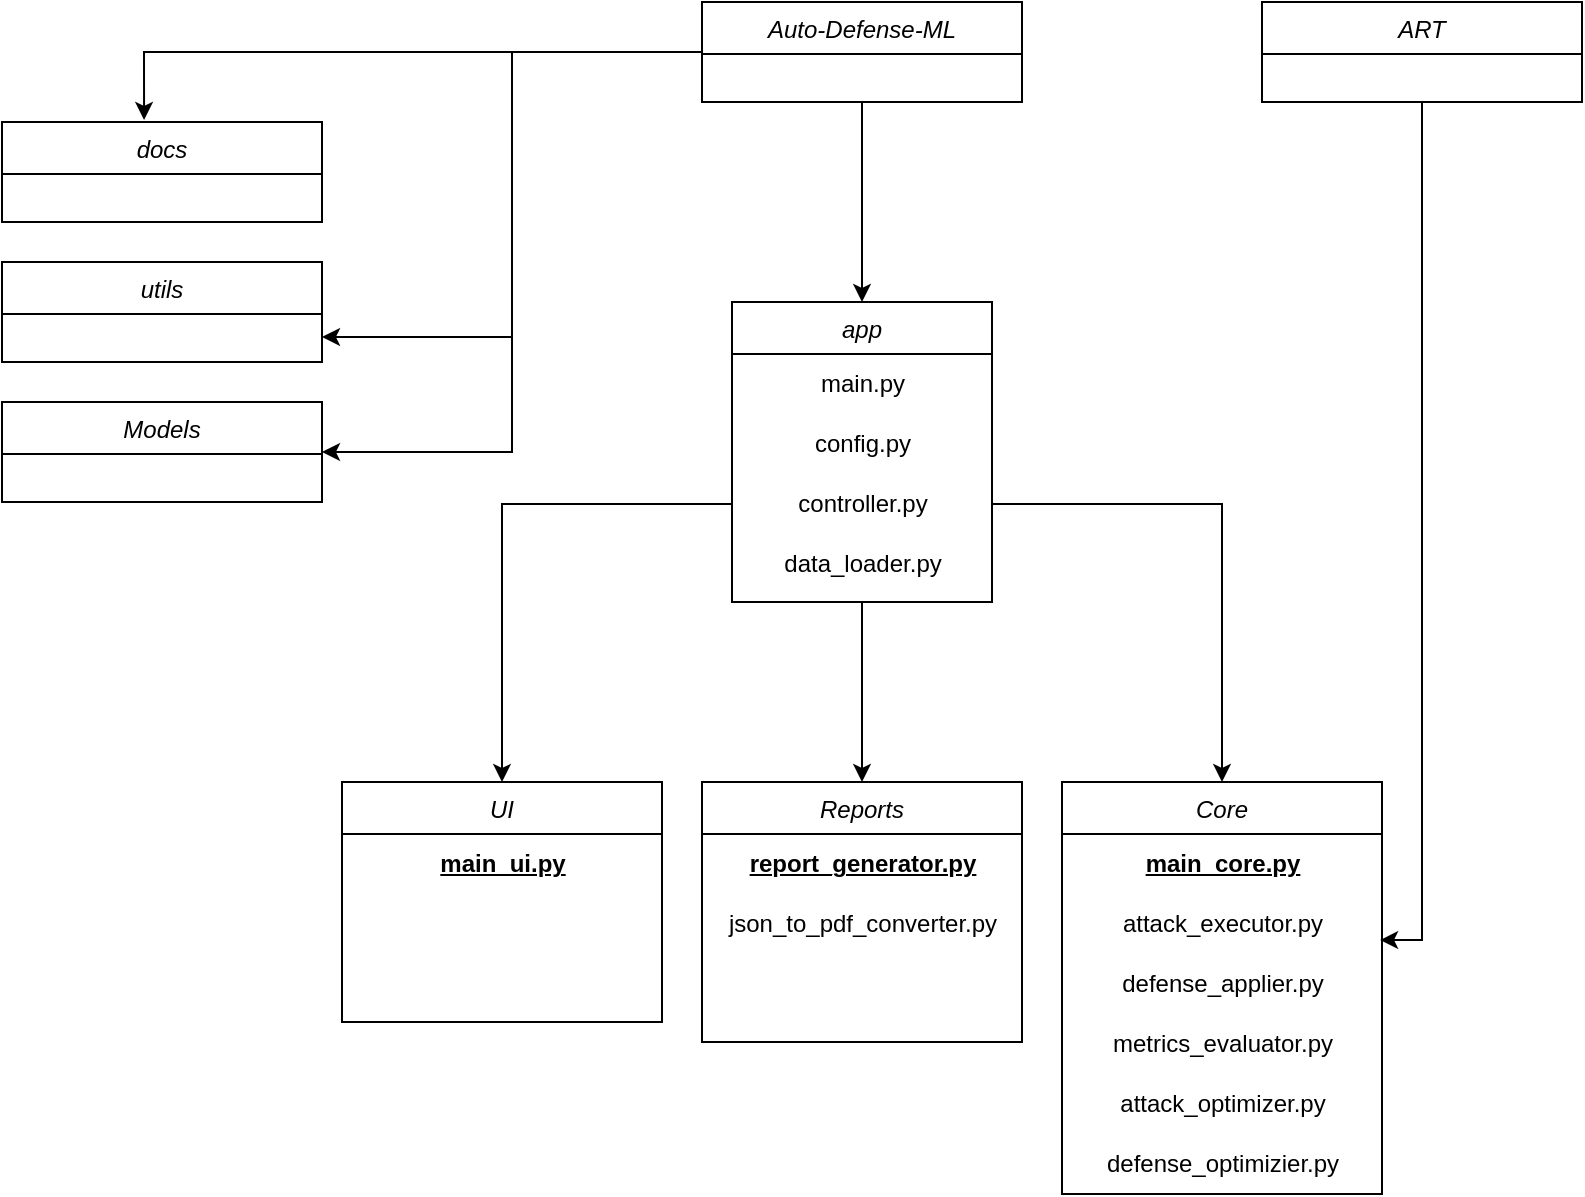 <mxfile version="24.4.9" type="device">
  <diagram id="C5RBs43oDa-KdzZeNtuy" name="Page-1">
    <mxGraphModel dx="1434" dy="758" grid="1" gridSize="10" guides="1" tooltips="1" connect="1" arrows="1" fold="1" page="1" pageScale="1" pageWidth="827" pageHeight="1169" math="0" shadow="0">
      <root>
        <mxCell id="WIyWlLk6GJQsqaUBKTNV-0" />
        <mxCell id="WIyWlLk6GJQsqaUBKTNV-1" parent="WIyWlLk6GJQsqaUBKTNV-0" />
        <mxCell id="tRjWUapJY40hm5ekWHIS-21" style="edgeStyle=orthogonalEdgeStyle;rounded=0;orthogonalLoop=1;jettySize=auto;html=1;" parent="WIyWlLk6GJQsqaUBKTNV-1" source="zkfFHV4jXpPFQw0GAbJ--0" target="tRjWUapJY40hm5ekWHIS-0" edge="1">
          <mxGeometry relative="1" as="geometry" />
        </mxCell>
        <mxCell id="tRjWUapJY40hm5ekWHIS-23" style="edgeStyle=orthogonalEdgeStyle;rounded=0;orthogonalLoop=1;jettySize=auto;html=1;entryX=1;entryY=0.75;entryDx=0;entryDy=0;" parent="WIyWlLk6GJQsqaUBKTNV-1" source="zkfFHV4jXpPFQw0GAbJ--0" target="tRjWUapJY40hm5ekWHIS-8" edge="1">
          <mxGeometry relative="1" as="geometry" />
        </mxCell>
        <mxCell id="tRjWUapJY40hm5ekWHIS-24" style="edgeStyle=orthogonalEdgeStyle;rounded=0;orthogonalLoop=1;jettySize=auto;html=1;entryX=1;entryY=0.5;entryDx=0;entryDy=0;" parent="WIyWlLk6GJQsqaUBKTNV-1" source="zkfFHV4jXpPFQw0GAbJ--0" target="tRjWUapJY40hm5ekWHIS-4" edge="1">
          <mxGeometry relative="1" as="geometry" />
        </mxCell>
        <mxCell id="zkfFHV4jXpPFQw0GAbJ--0" value="Auto-Defense-ML" style="swimlane;fontStyle=2;align=center;verticalAlign=top;childLayout=stackLayout;horizontal=1;startSize=26;horizontalStack=0;resizeParent=1;resizeLast=0;collapsible=1;marginBottom=0;rounded=0;shadow=0;strokeWidth=1;" parent="WIyWlLk6GJQsqaUBKTNV-1" vertex="1">
          <mxGeometry x="360" y="10" width="160" height="50" as="geometry">
            <mxRectangle x="230" y="140" width="160" height="26" as="alternateBounds" />
          </mxGeometry>
        </mxCell>
        <mxCell id="tRjWUapJY40hm5ekWHIS-26" style="edgeStyle=orthogonalEdgeStyle;rounded=0;orthogonalLoop=1;jettySize=auto;html=1;entryX=0.5;entryY=0;entryDx=0;entryDy=0;" parent="WIyWlLk6GJQsqaUBKTNV-1" source="tRjWUapJY40hm5ekWHIS-0" target="tRjWUapJY40hm5ekWHIS-15" edge="1">
          <mxGeometry relative="1" as="geometry" />
        </mxCell>
        <mxCell id="tRjWUapJY40hm5ekWHIS-0" value="app" style="swimlane;fontStyle=2;align=center;verticalAlign=top;childLayout=stackLayout;horizontal=1;startSize=26;horizontalStack=0;resizeParent=1;resizeLast=0;collapsible=1;marginBottom=0;rounded=0;shadow=0;strokeWidth=1;" parent="WIyWlLk6GJQsqaUBKTNV-1" vertex="1">
          <mxGeometry x="375" y="160" width="130" height="150" as="geometry">
            <mxRectangle x="230" y="140" width="160" height="26" as="alternateBounds" />
          </mxGeometry>
        </mxCell>
        <mxCell id="tRjWUapJY40hm5ekWHIS-33" value="main.py" style="text;html=1;align=center;verticalAlign=middle;resizable=0;points=[];autosize=1;strokeColor=none;fillColor=none;" parent="tRjWUapJY40hm5ekWHIS-0" vertex="1">
          <mxGeometry y="26" width="130" height="30" as="geometry" />
        </mxCell>
        <mxCell id="tRjWUapJY40hm5ekWHIS-30" value="config.py" style="text;html=1;align=center;verticalAlign=middle;resizable=0;points=[];autosize=1;strokeColor=none;fillColor=none;" parent="tRjWUapJY40hm5ekWHIS-0" vertex="1">
          <mxGeometry y="56" width="130" height="30" as="geometry" />
        </mxCell>
        <mxCell id="tRjWUapJY40hm5ekWHIS-31" value="controller.py" style="text;html=1;align=center;verticalAlign=middle;resizable=0;points=[];autosize=1;strokeColor=none;fillColor=none;" parent="tRjWUapJY40hm5ekWHIS-0" vertex="1">
          <mxGeometry y="86" width="130" height="30" as="geometry" />
        </mxCell>
        <mxCell id="tRjWUapJY40hm5ekWHIS-32" value="data_loader.py" style="text;html=1;align=center;verticalAlign=middle;resizable=0;points=[];autosize=1;strokeColor=none;fillColor=none;" parent="tRjWUapJY40hm5ekWHIS-0" vertex="1">
          <mxGeometry y="116" width="130" height="30" as="geometry" />
        </mxCell>
        <mxCell id="tRjWUapJY40hm5ekWHIS-2" value="docs" style="swimlane;fontStyle=2;align=center;verticalAlign=top;childLayout=stackLayout;horizontal=1;startSize=26;horizontalStack=0;resizeParent=1;resizeLast=0;collapsible=1;marginBottom=0;rounded=0;shadow=0;strokeWidth=1;" parent="WIyWlLk6GJQsqaUBKTNV-1" vertex="1">
          <mxGeometry x="10" y="70" width="160" height="50" as="geometry">
            <mxRectangle x="230" y="140" width="160" height="26" as="alternateBounds" />
          </mxGeometry>
        </mxCell>
        <mxCell id="tRjWUapJY40hm5ekWHIS-6" value="ART" style="swimlane;fontStyle=2;align=center;verticalAlign=top;childLayout=stackLayout;horizontal=1;startSize=26;horizontalStack=0;resizeParent=1;resizeLast=0;collapsible=1;marginBottom=0;rounded=0;shadow=0;strokeWidth=1;" parent="WIyWlLk6GJQsqaUBKTNV-1" vertex="1">
          <mxGeometry x="640" y="10" width="160" height="50" as="geometry">
            <mxRectangle x="230" y="140" width="160" height="26" as="alternateBounds" />
          </mxGeometry>
        </mxCell>
        <mxCell id="tRjWUapJY40hm5ekWHIS-8" value="utils" style="swimlane;fontStyle=2;align=center;verticalAlign=top;childLayout=stackLayout;horizontal=1;startSize=26;horizontalStack=0;resizeParent=1;resizeLast=0;collapsible=1;marginBottom=0;rounded=0;shadow=0;strokeWidth=1;" parent="WIyWlLk6GJQsqaUBKTNV-1" vertex="1">
          <mxGeometry x="10" y="140" width="160" height="50" as="geometry">
            <mxRectangle x="230" y="140" width="160" height="26" as="alternateBounds" />
          </mxGeometry>
        </mxCell>
        <mxCell id="tRjWUapJY40hm5ekWHIS-10" value="Core" style="swimlane;fontStyle=2;align=center;verticalAlign=top;childLayout=stackLayout;horizontal=1;startSize=26;horizontalStack=0;resizeParent=1;resizeLast=0;collapsible=1;marginBottom=0;rounded=0;shadow=0;strokeWidth=1;" parent="WIyWlLk6GJQsqaUBKTNV-1" vertex="1">
          <mxGeometry x="540" y="400" width="160" height="206" as="geometry">
            <mxRectangle x="230" y="140" width="160" height="26" as="alternateBounds" />
          </mxGeometry>
        </mxCell>
        <mxCell id="tRjWUapJY40hm5ekWHIS-40" value="main_core.py" style="text;html=1;align=center;verticalAlign=middle;resizable=0;points=[];autosize=1;strokeColor=none;fillColor=none;fontStyle=5" parent="tRjWUapJY40hm5ekWHIS-10" vertex="1">
          <mxGeometry y="26" width="160" height="30" as="geometry" />
        </mxCell>
        <mxCell id="tRjWUapJY40hm5ekWHIS-41" value="attack_executor.py" style="text;html=1;align=center;verticalAlign=middle;resizable=0;points=[];autosize=1;strokeColor=none;fillColor=none;" parent="tRjWUapJY40hm5ekWHIS-10" vertex="1">
          <mxGeometry y="56" width="160" height="30" as="geometry" />
        </mxCell>
        <mxCell id="tRjWUapJY40hm5ekWHIS-42" value="defense_applier.py" style="text;html=1;align=center;verticalAlign=middle;resizable=0;points=[];autosize=1;strokeColor=none;fillColor=none;" parent="tRjWUapJY40hm5ekWHIS-10" vertex="1">
          <mxGeometry y="86" width="160" height="30" as="geometry" />
        </mxCell>
        <mxCell id="tRjWUapJY40hm5ekWHIS-43" value="metrics_evaluator.py" style="text;html=1;align=center;verticalAlign=middle;resizable=0;points=[];autosize=1;strokeColor=none;fillColor=none;" parent="tRjWUapJY40hm5ekWHIS-10" vertex="1">
          <mxGeometry y="116" width="160" height="30" as="geometry" />
        </mxCell>
        <mxCell id="XkiduHW4pALiweBp6pR5-0" value="attack_optimizer.py" style="text;html=1;align=center;verticalAlign=middle;resizable=0;points=[];autosize=1;strokeColor=none;fillColor=none;" vertex="1" parent="tRjWUapJY40hm5ekWHIS-10">
          <mxGeometry y="146" width="160" height="30" as="geometry" />
        </mxCell>
        <mxCell id="XkiduHW4pALiweBp6pR5-1" value="defense_optimizier.py" style="text;html=1;align=center;verticalAlign=middle;resizable=0;points=[];autosize=1;strokeColor=none;fillColor=none;" vertex="1" parent="tRjWUapJY40hm5ekWHIS-10">
          <mxGeometry y="176" width="160" height="30" as="geometry" />
        </mxCell>
        <mxCell id="tRjWUapJY40hm5ekWHIS-4" value="Models" style="swimlane;fontStyle=2;align=center;verticalAlign=top;childLayout=stackLayout;horizontal=1;startSize=26;horizontalStack=0;resizeParent=1;resizeLast=0;collapsible=1;marginBottom=0;rounded=0;shadow=0;strokeWidth=1;" parent="WIyWlLk6GJQsqaUBKTNV-1" vertex="1">
          <mxGeometry x="10" y="210" width="160" height="50" as="geometry">
            <mxRectangle x="230" y="140" width="160" height="26" as="alternateBounds" />
          </mxGeometry>
        </mxCell>
        <mxCell id="tRjWUapJY40hm5ekWHIS-15" value="Reports" style="swimlane;fontStyle=2;align=center;verticalAlign=top;childLayout=stackLayout;horizontal=1;startSize=26;horizontalStack=0;resizeParent=1;resizeLast=0;collapsible=1;marginBottom=0;rounded=0;shadow=0;strokeWidth=1;" parent="WIyWlLk6GJQsqaUBKTNV-1" vertex="1">
          <mxGeometry x="360" y="400" width="160" height="130" as="geometry">
            <mxRectangle x="230" y="140" width="160" height="26" as="alternateBounds" />
          </mxGeometry>
        </mxCell>
        <mxCell id="tRjWUapJY40hm5ekWHIS-36" value="report_generator.py" style="text;html=1;align=center;verticalAlign=middle;resizable=0;points=[];autosize=1;strokeColor=none;fillColor=none;fontStyle=5" parent="tRjWUapJY40hm5ekWHIS-15" vertex="1">
          <mxGeometry y="26" width="160" height="30" as="geometry" />
        </mxCell>
        <mxCell id="tRjWUapJY40hm5ekWHIS-39" value="json_to_pdf_converter.py" style="text;html=1;align=center;verticalAlign=middle;resizable=0;points=[];autosize=1;strokeColor=none;fillColor=none;" parent="tRjWUapJY40hm5ekWHIS-15" vertex="1">
          <mxGeometry y="56" width="160" height="30" as="geometry" />
        </mxCell>
        <mxCell id="tRjWUapJY40hm5ekWHIS-19" value="UI" style="swimlane;fontStyle=2;align=center;verticalAlign=top;childLayout=stackLayout;horizontal=1;startSize=26;horizontalStack=0;resizeParent=1;resizeLast=0;collapsible=1;marginBottom=0;rounded=0;shadow=0;strokeWidth=1;" parent="WIyWlLk6GJQsqaUBKTNV-1" vertex="1">
          <mxGeometry x="180" y="400" width="160" height="120" as="geometry">
            <mxRectangle x="230" y="140" width="160" height="26" as="alternateBounds" />
          </mxGeometry>
        </mxCell>
        <mxCell id="tRjWUapJY40hm5ekWHIS-44" value="main_ui.py" style="text;html=1;align=center;verticalAlign=middle;resizable=0;points=[];autosize=1;strokeColor=none;fillColor=none;fontStyle=5" parent="tRjWUapJY40hm5ekWHIS-19" vertex="1">
          <mxGeometry y="26" width="160" height="30" as="geometry" />
        </mxCell>
        <mxCell id="tRjWUapJY40hm5ekWHIS-22" style="edgeStyle=orthogonalEdgeStyle;rounded=0;orthogonalLoop=1;jettySize=auto;html=1;entryX=0.444;entryY=-0.02;entryDx=0;entryDy=0;entryPerimeter=0;" parent="WIyWlLk6GJQsqaUBKTNV-1" source="zkfFHV4jXpPFQw0GAbJ--0" target="tRjWUapJY40hm5ekWHIS-2" edge="1">
          <mxGeometry relative="1" as="geometry" />
        </mxCell>
        <mxCell id="tRjWUapJY40hm5ekWHIS-35" style="edgeStyle=orthogonalEdgeStyle;rounded=0;orthogonalLoop=1;jettySize=auto;html=1;entryX=0.5;entryY=0;entryDx=0;entryDy=0;" parent="WIyWlLk6GJQsqaUBKTNV-1" source="tRjWUapJY40hm5ekWHIS-31" target="tRjWUapJY40hm5ekWHIS-19" edge="1">
          <mxGeometry relative="1" as="geometry" />
        </mxCell>
        <mxCell id="tRjWUapJY40hm5ekWHIS-45" style="edgeStyle=orthogonalEdgeStyle;rounded=0;orthogonalLoop=1;jettySize=auto;html=1;entryX=0.994;entryY=0.767;entryDx=0;entryDy=0;entryPerimeter=0;" parent="WIyWlLk6GJQsqaUBKTNV-1" source="tRjWUapJY40hm5ekWHIS-6" target="tRjWUapJY40hm5ekWHIS-41" edge="1">
          <mxGeometry relative="1" as="geometry" />
        </mxCell>
        <mxCell id="tRjWUapJY40hm5ekWHIS-46" style="edgeStyle=orthogonalEdgeStyle;rounded=0;orthogonalLoop=1;jettySize=auto;html=1;" parent="WIyWlLk6GJQsqaUBKTNV-1" source="tRjWUapJY40hm5ekWHIS-31" target="tRjWUapJY40hm5ekWHIS-10" edge="1">
          <mxGeometry relative="1" as="geometry" />
        </mxCell>
      </root>
    </mxGraphModel>
  </diagram>
</mxfile>
